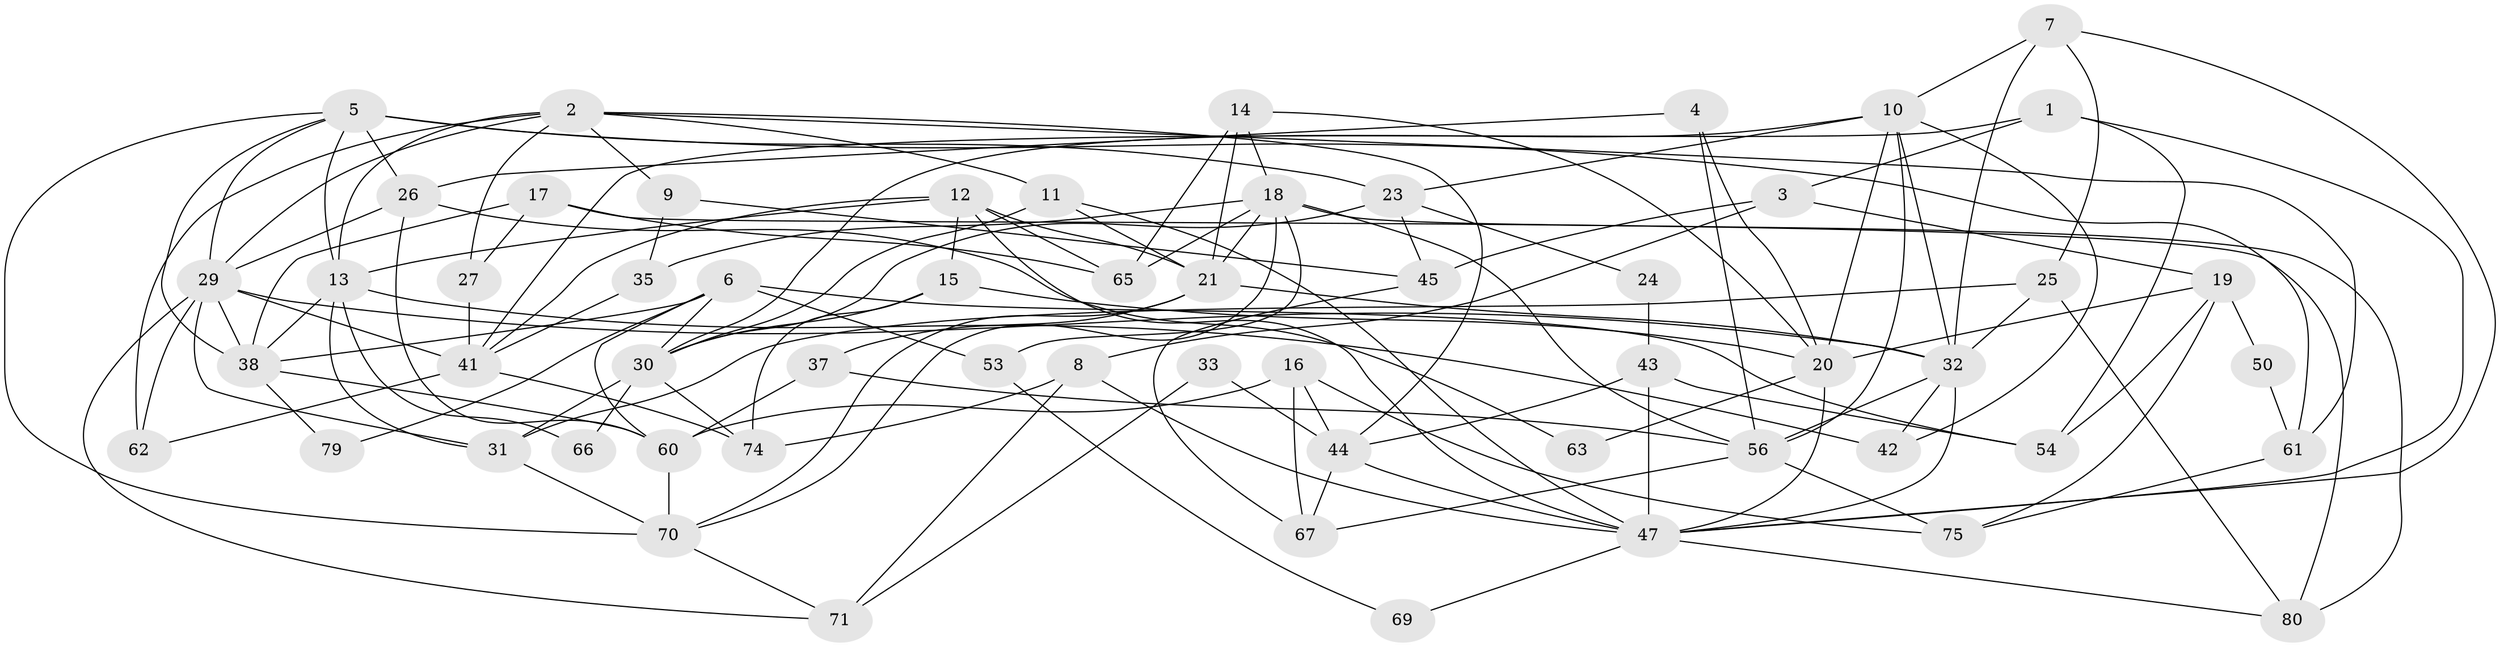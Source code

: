 // original degree distribution, {3: 0.28735632183908044, 7: 0.05747126436781609, 4: 0.3218390804597701, 5: 0.09195402298850575, 2: 0.12643678160919541, 6: 0.09195402298850575, 8: 0.022988505747126436}
// Generated by graph-tools (version 1.1) at 2025/41/03/06/25 10:41:56]
// undirected, 58 vertices, 138 edges
graph export_dot {
graph [start="1"]
  node [color=gray90,style=filled];
  1 [super="+49"];
  2 [super="+22"];
  3 [super="+28"];
  4;
  5 [super="+83"];
  6 [super="+82"];
  7;
  8;
  9;
  10 [super="+55"];
  11;
  12 [super="+36"];
  13 [super="+72"];
  14;
  15 [super="+51"];
  16;
  17;
  18 [super="+87"];
  19 [super="+78"];
  20 [super="+57"];
  21 [super="+76"];
  23 [super="+34"];
  24;
  25 [super="+46"];
  26 [super="+48"];
  27;
  29 [super="+77"];
  30 [super="+64"];
  31 [super="+58"];
  32 [super="+39"];
  33 [super="+68"];
  35;
  37;
  38 [super="+40"];
  41 [super="+59"];
  42 [super="+84"];
  43;
  44;
  45;
  47 [super="+52"];
  50;
  53;
  54;
  56 [super="+85"];
  60 [super="+81"];
  61;
  62;
  63;
  65;
  66;
  67;
  69;
  70 [super="+73"];
  71;
  74;
  75 [super="+86"];
  79;
  80;
  1 -- 54;
  1 -- 41;
  1 -- 3;
  1 -- 47;
  2 -- 11;
  2 -- 9;
  2 -- 13;
  2 -- 27;
  2 -- 61;
  2 -- 44;
  2 -- 62;
  2 -- 29;
  3 -- 8;
  3 -- 45;
  3 -- 19;
  4 -- 26;
  4 -- 20 [weight=2];
  4 -- 56;
  5 -- 61;
  5 -- 23 [weight=2];
  5 -- 29;
  5 -- 38;
  5 -- 70;
  5 -- 26;
  5 -- 13;
  6 -- 60;
  6 -- 54;
  6 -- 53;
  6 -- 38;
  6 -- 30;
  6 -- 79;
  7 -- 32;
  7 -- 25;
  7 -- 47;
  7 -- 10;
  8 -- 71;
  8 -- 47;
  8 -- 74;
  9 -- 35;
  9 -- 45;
  10 -- 20;
  10 -- 23;
  10 -- 42;
  10 -- 32;
  10 -- 56;
  10 -- 30;
  11 -- 21;
  11 -- 30;
  11 -- 47;
  12 -- 65;
  12 -- 21;
  12 -- 15;
  12 -- 41;
  12 -- 13;
  12 -- 47;
  13 -- 66;
  13 -- 38;
  13 -- 42;
  13 -- 31;
  14 -- 65;
  14 -- 20;
  14 -- 18;
  14 -- 21;
  15 -- 74;
  15 -- 20;
  15 -- 30;
  16 -- 44;
  16 -- 60;
  16 -- 67;
  16 -- 75;
  17 -- 80;
  17 -- 27;
  17 -- 65;
  17 -- 38;
  18 -- 65;
  18 -- 80;
  18 -- 56;
  18 -- 35;
  18 -- 53;
  18 -- 21 [weight=2];
  18 -- 70;
  19 -- 75;
  19 -- 50;
  19 -- 20;
  19 -- 54;
  20 -- 63;
  20 -- 47;
  21 -- 37;
  21 -- 70;
  21 -- 32;
  23 -- 45;
  23 -- 24;
  23 -- 30;
  24 -- 43;
  25 -- 32;
  25 -- 80;
  25 -- 31;
  26 -- 29;
  26 -- 60;
  26 -- 63;
  27 -- 41;
  29 -- 38;
  29 -- 71;
  29 -- 41;
  29 -- 62;
  29 -- 32;
  29 -- 31;
  30 -- 66;
  30 -- 74;
  30 -- 31;
  31 -- 70;
  32 -- 56;
  32 -- 42;
  32 -- 47;
  33 -- 71;
  33 -- 44;
  35 -- 41;
  37 -- 60;
  37 -- 56;
  38 -- 60;
  38 -- 79;
  41 -- 74;
  41 -- 62;
  43 -- 44;
  43 -- 47;
  43 -- 54;
  44 -- 67;
  44 -- 47;
  45 -- 67;
  47 -- 80;
  47 -- 69;
  50 -- 61;
  53 -- 69;
  56 -- 67;
  56 -- 75;
  60 -- 70 [weight=2];
  61 -- 75;
  70 -- 71;
}
